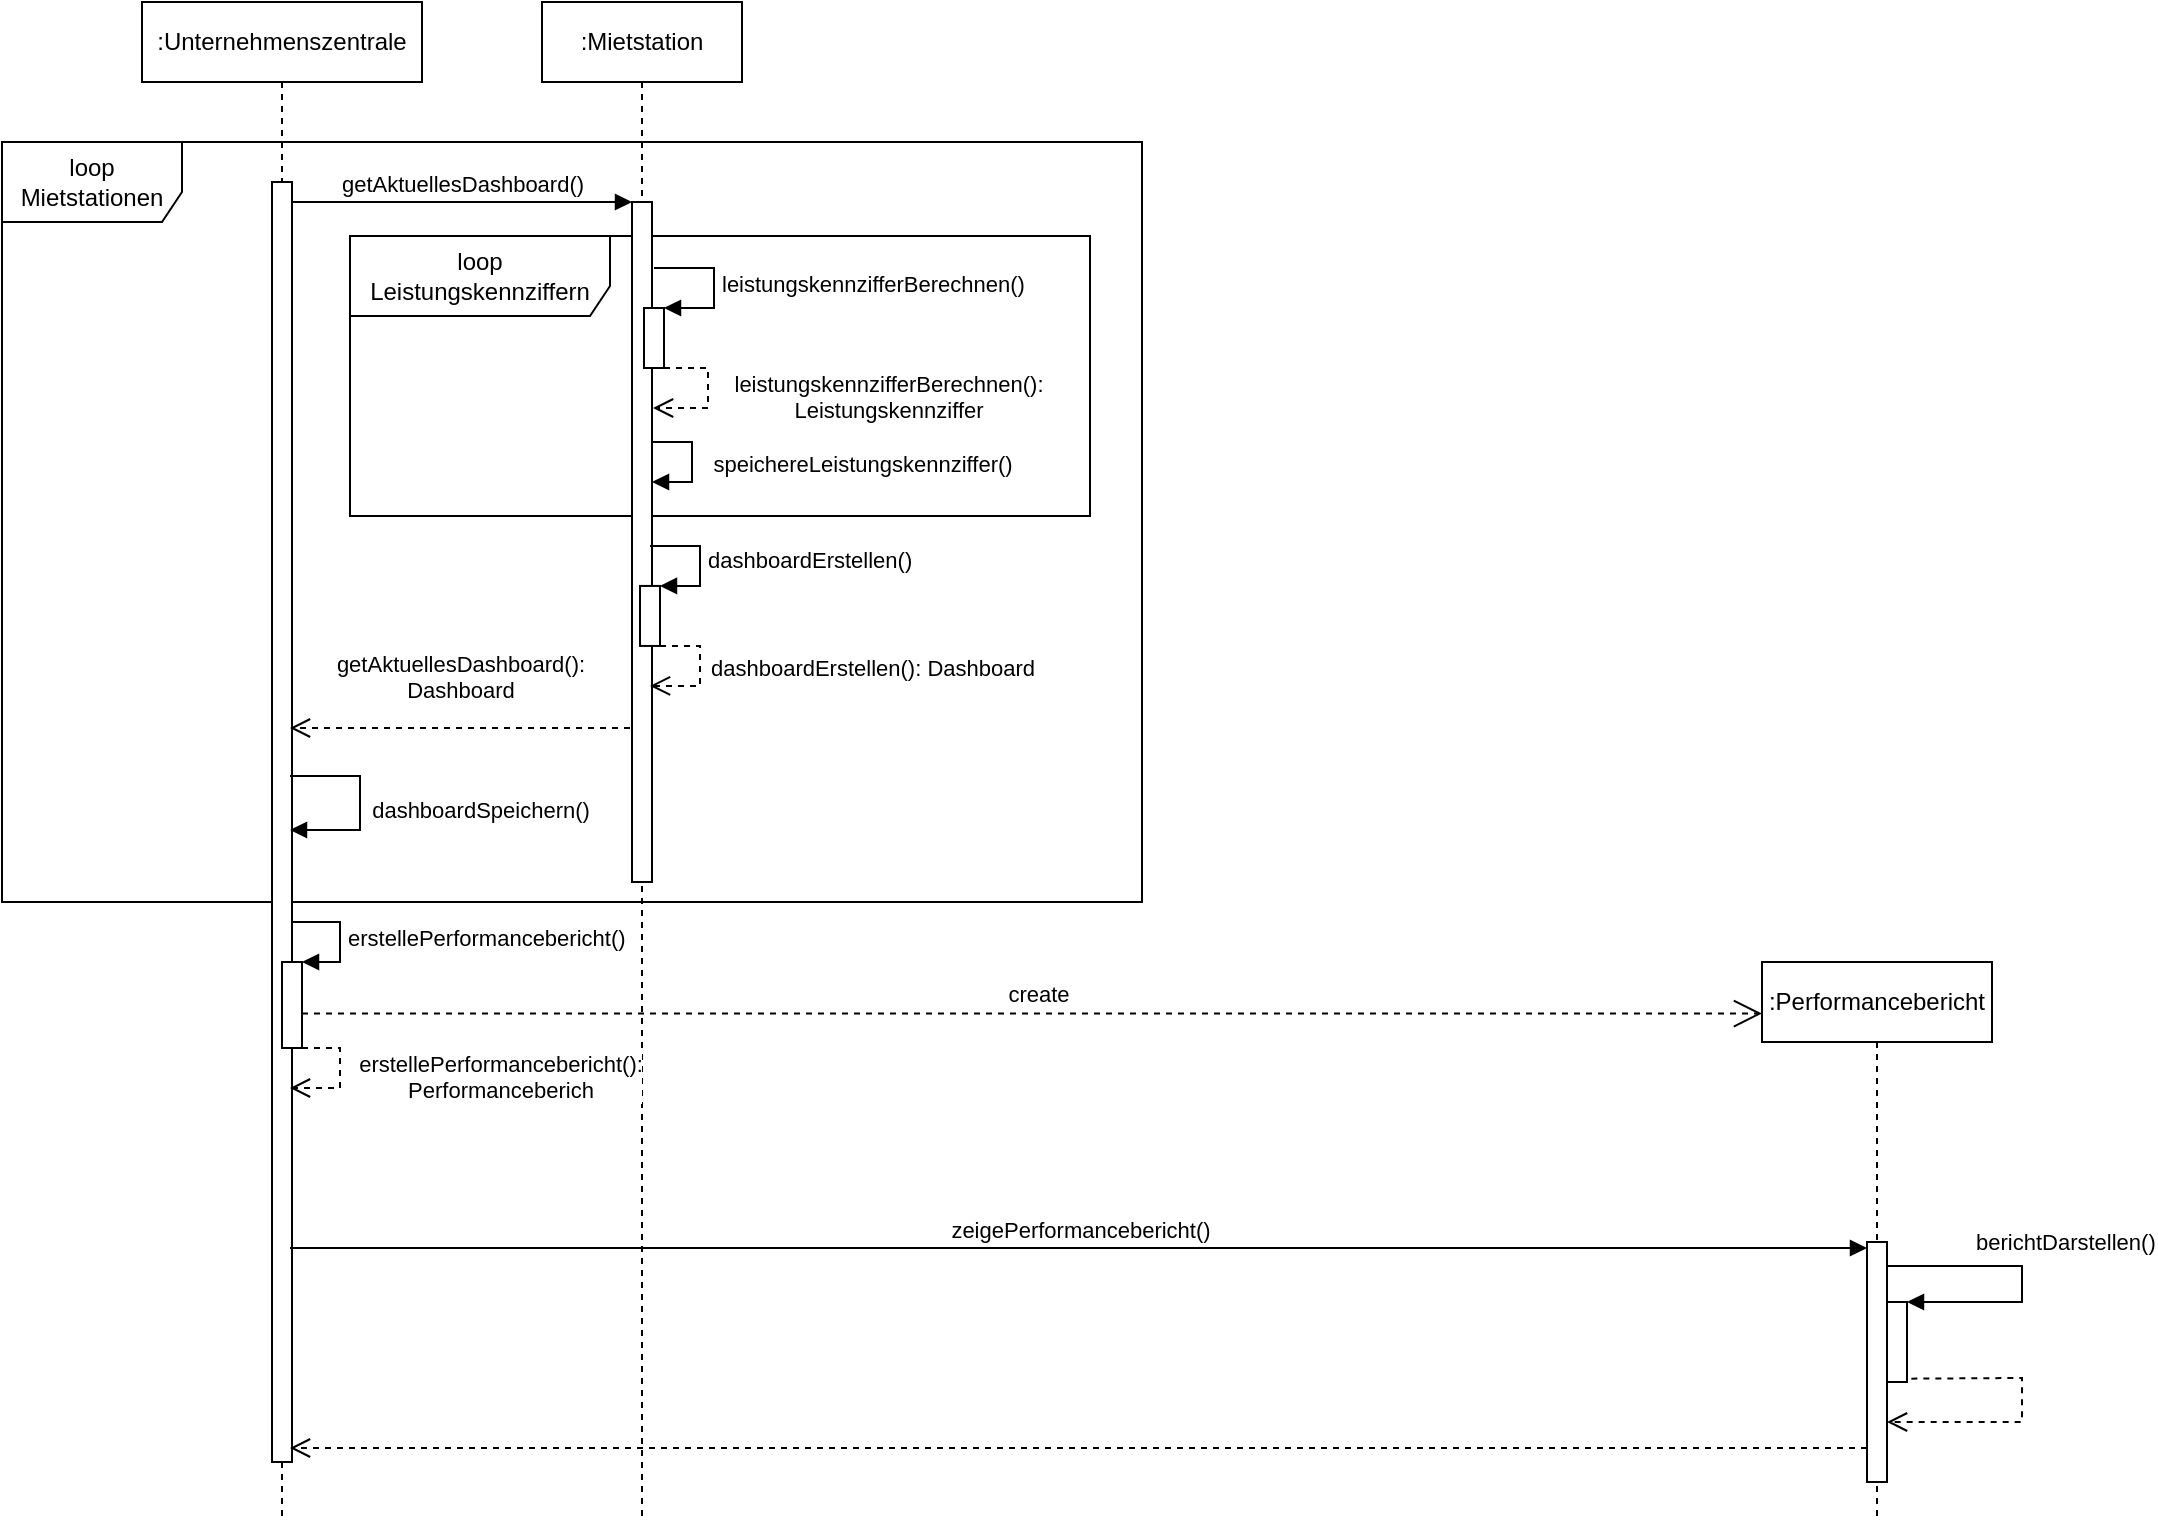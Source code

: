 <mxfile>
    <diagram id="kgpKYQtTHZ0yAKxKKP6v" name="Page-1">
        <mxGraphModel dx="3194" dy="1004" grid="1" gridSize="10" guides="1" tooltips="1" connect="1" arrows="1" fold="1" page="1" pageScale="1" pageWidth="850" pageHeight="1100" math="0" shadow="0">
            <root>
                <mxCell id="0"/>
                <mxCell id="1" parent="0"/>
                <mxCell id="Y5HOJdHNf3isj_nfG3dy-5" value="loop Mietstationen" style="shape=umlFrame;whiteSpace=wrap;html=1;width=90;height=40;" parent="1" vertex="1">
                    <mxGeometry x="-190" y="110" width="570" height="380" as="geometry"/>
                </mxCell>
                <mxCell id="Y5HOJdHNf3isj_nfG3dy-23" value="loop Leistungskennziffern" style="shape=umlFrame;whiteSpace=wrap;html=1;width=130;height=40;" parent="1" vertex="1">
                    <mxGeometry x="-16" y="157" width="370" height="140" as="geometry"/>
                </mxCell>
                <mxCell id="Y5HOJdHNf3isj_nfG3dy-1" value=":Unternehmenszentrale" style="shape=umlLifeline;perimeter=lifelinePerimeter;whiteSpace=wrap;html=1;container=1;collapsible=0;recursiveResize=0;outlineConnect=0;" parent="1" vertex="1">
                    <mxGeometry x="-120" y="40" width="140" height="760" as="geometry"/>
                </mxCell>
                <mxCell id="Y5HOJdHNf3isj_nfG3dy-2" value=":Mietstation" style="shape=umlLifeline;perimeter=lifelinePerimeter;whiteSpace=wrap;html=1;container=1;collapsible=0;recursiveResize=0;outlineConnect=0;" parent="1" vertex="1">
                    <mxGeometry x="80" y="40" width="100" height="760" as="geometry"/>
                </mxCell>
                <mxCell id="Y5HOJdHNf3isj_nfG3dy-4" value=":Performancebericht" style="shape=umlLifeline;perimeter=lifelinePerimeter;whiteSpace=wrap;html=1;container=1;collapsible=0;recursiveResize=0;outlineConnect=0;" parent="1" vertex="1">
                    <mxGeometry x="690" y="520" width="115" height="280" as="geometry"/>
                </mxCell>
                <mxCell id="Y5HOJdHNf3isj_nfG3dy-34" value="" style="html=1;points=[];perimeter=orthogonalPerimeter;" parent="Y5HOJdHNf3isj_nfG3dy-4" vertex="1">
                    <mxGeometry x="52.5" y="140" width="10" height="120" as="geometry"/>
                </mxCell>
                <mxCell id="Y5HOJdHNf3isj_nfG3dy-35" value="" style="html=1;points=[];perimeter=orthogonalPerimeter;" parent="Y5HOJdHNf3isj_nfG3dy-4" vertex="1">
                    <mxGeometry x="62.5" y="170" width="10" height="40" as="geometry"/>
                </mxCell>
                <mxCell id="Y5HOJdHNf3isj_nfG3dy-37" value="" style="html=1;verticalAlign=bottom;endArrow=open;dashed=1;endSize=8;rounded=0;exitX=1.217;exitY=0.958;exitDx=0;exitDy=0;exitPerimeter=0;" parent="Y5HOJdHNf3isj_nfG3dy-4" source="Y5HOJdHNf3isj_nfG3dy-35" target="Y5HOJdHNf3isj_nfG3dy-34" edge="1">
                    <mxGeometry x="-0.011" y="20" relative="1" as="geometry">
                        <mxPoint x="130" y="200" as="sourcePoint"/>
                        <mxPoint x="-1" y="243" as="targetPoint"/>
                        <Array as="points">
                            <mxPoint x="130" y="208"/>
                            <mxPoint x="130" y="230"/>
                        </Array>
                        <mxPoint as="offset"/>
                    </mxGeometry>
                </mxCell>
                <mxCell id="Y5HOJdHNf3isj_nfG3dy-36" value="berichtDarstellen()" style="edgeStyle=orthogonalEdgeStyle;html=1;align=left;spacingLeft=2;endArrow=block;rounded=0;entryX=1;entryY=0;" parent="Y5HOJdHNf3isj_nfG3dy-4" target="Y5HOJdHNf3isj_nfG3dy-35" edge="1" source="Y5HOJdHNf3isj_nfG3dy-34">
                    <mxGeometry x="-0.437" y="12" relative="1" as="geometry">
                        <mxPoint x="66" y="153" as="sourcePoint"/>
                        <Array as="points">
                            <mxPoint x="130" y="152"/>
                            <mxPoint x="130" y="170"/>
                        </Array>
                        <mxPoint as="offset"/>
                    </mxGeometry>
                </mxCell>
                <mxCell id="Y5HOJdHNf3isj_nfG3dy-6" value="" style="html=1;points=[];perimeter=orthogonalPerimeter;" parent="1" vertex="1">
                    <mxGeometry x="-55" y="130" width="10" height="640" as="geometry"/>
                </mxCell>
                <mxCell id="Y5HOJdHNf3isj_nfG3dy-7" value="" style="html=1;points=[];perimeter=orthogonalPerimeter;" parent="1" vertex="1">
                    <mxGeometry x="125" y="140" width="10" height="340" as="geometry"/>
                </mxCell>
                <mxCell id="Y5HOJdHNf3isj_nfG3dy-8" value="getAktuellesDashboard()" style="html=1;verticalAlign=bottom;endArrow=block;rounded=0;" parent="1" source="Y5HOJdHNf3isj_nfG3dy-6" target="Y5HOJdHNf3isj_nfG3dy-7" edge="1">
                    <mxGeometry width="80" relative="1" as="geometry">
                        <mxPoint x="-50" y="131" as="sourcePoint"/>
                        <mxPoint x="300" y="430" as="targetPoint"/>
                        <Array as="points">
                            <mxPoint x="50" y="140"/>
                        </Array>
                    </mxGeometry>
                </mxCell>
                <mxCell id="Y5HOJdHNf3isj_nfG3dy-13" value="" style="html=1;points=[];perimeter=orthogonalPerimeter;" parent="1" vertex="1">
                    <mxGeometry x="129" y="331.97" width="10" height="30" as="geometry"/>
                </mxCell>
                <mxCell id="Y5HOJdHNf3isj_nfG3dy-14" value="dashboardErstellen()" style="edgeStyle=orthogonalEdgeStyle;html=1;align=left;spacingLeft=2;endArrow=block;rounded=0;entryX=1;entryY=0;" parent="1" target="Y5HOJdHNf3isj_nfG3dy-13" edge="1">
                    <mxGeometry relative="1" as="geometry">
                        <mxPoint x="134" y="312.004" as="sourcePoint"/>
                        <Array as="points">
                            <mxPoint x="159" y="311.97"/>
                            <mxPoint x="159" y="331.97"/>
                        </Array>
                    </mxGeometry>
                </mxCell>
                <mxCell id="Y5HOJdHNf3isj_nfG3dy-16" value="dashboardErstellen(): Dashboard" style="html=1;verticalAlign=bottom;endArrow=open;dashed=1;endSize=8;rounded=0;" parent="1" source="Y5HOJdHNf3isj_nfG3dy-13" edge="1">
                    <mxGeometry x="0.231" y="-86" relative="1" as="geometry">
                        <mxPoint x="339" y="351.97" as="sourcePoint"/>
                        <mxPoint x="134" y="381.97" as="targetPoint"/>
                        <Array as="points">
                            <mxPoint x="159" y="361.97"/>
                            <mxPoint x="159" y="381.97"/>
                        </Array>
                        <mxPoint x="86" y="86" as="offset"/>
                    </mxGeometry>
                </mxCell>
                <mxCell id="Y5HOJdHNf3isj_nfG3dy-17" value="" style="html=1;points=[];perimeter=orthogonalPerimeter;" parent="1" vertex="1">
                    <mxGeometry x="131" y="193" width="10" height="30" as="geometry"/>
                </mxCell>
                <mxCell id="Y5HOJdHNf3isj_nfG3dy-18" value="leistungskennzifferBerechnen()" style="edgeStyle=orthogonalEdgeStyle;html=1;align=left;spacingLeft=2;endArrow=block;rounded=0;entryX=1;entryY=0;" parent="1" target="Y5HOJdHNf3isj_nfG3dy-17" edge="1">
                    <mxGeometry relative="1" as="geometry">
                        <mxPoint x="136" y="173" as="sourcePoint"/>
                        <Array as="points">
                            <mxPoint x="166" y="173"/>
                        </Array>
                    </mxGeometry>
                </mxCell>
                <mxCell id="Y5HOJdHNf3isj_nfG3dy-19" value="leistungskennzifferBerechnen(): &lt;br&gt;Leistungskennziffer" style="html=1;verticalAlign=bottom;endArrow=open;dashed=1;endSize=8;rounded=0;" parent="1" source="Y5HOJdHNf3isj_nfG3dy-17" edge="1">
                    <mxGeometry x="0.209" y="91" relative="1" as="geometry">
                        <mxPoint x="233" y="253" as="sourcePoint"/>
                        <mxPoint x="135.5" y="243.0" as="targetPoint"/>
                        <Array as="points">
                            <mxPoint x="163" y="223"/>
                            <mxPoint x="163" y="243"/>
                        </Array>
                        <mxPoint x="90" y="-81" as="offset"/>
                    </mxGeometry>
                </mxCell>
                <mxCell id="Y5HOJdHNf3isj_nfG3dy-24" value="getAktuellesDashboard():&lt;br&gt;Dashboard" style="html=1;verticalAlign=bottom;endArrow=open;dashed=1;endSize=8;rounded=0;" parent="1" edge="1">
                    <mxGeometry y="-10" relative="1" as="geometry">
                        <mxPoint x="124" y="403" as="sourcePoint"/>
                        <mxPoint x="-46" y="403" as="targetPoint"/>
                        <Array as="points">
                            <mxPoint x="39" y="403"/>
                        </Array>
                        <mxPoint as="offset"/>
                    </mxGeometry>
                </mxCell>
                <mxCell id="Y5HOJdHNf3isj_nfG3dy-25" value="dashboardSpeichern()" style="html=1;verticalAlign=bottom;endArrow=block;rounded=0;" parent="1" edge="1">
                    <mxGeometry x="0.258" y="60" width="80" relative="1" as="geometry">
                        <mxPoint x="-46.0" y="427" as="sourcePoint"/>
                        <mxPoint x="-46.0" y="454.0" as="targetPoint"/>
                        <Array as="points">
                            <mxPoint x="-11" y="427"/>
                            <mxPoint x="-11" y="454"/>
                        </Array>
                        <mxPoint as="offset"/>
                    </mxGeometry>
                </mxCell>
                <mxCell id="Y5HOJdHNf3isj_nfG3dy-28" value="" style="html=1;points=[];perimeter=orthogonalPerimeter;" parent="1" vertex="1">
                    <mxGeometry x="-50" y="520" width="10" height="43" as="geometry"/>
                </mxCell>
                <mxCell id="Y5HOJdHNf3isj_nfG3dy-29" value="erstellePerformancebericht()" style="edgeStyle=orthogonalEdgeStyle;html=1;align=left;spacingLeft=2;endArrow=block;rounded=0;entryX=1;entryY=0;" parent="1" target="Y5HOJdHNf3isj_nfG3dy-28" edge="1">
                    <mxGeometry relative="1" as="geometry">
                        <mxPoint x="-45" y="500" as="sourcePoint"/>
                        <Array as="points">
                            <mxPoint x="-21" y="500"/>
                            <mxPoint x="-21" y="520"/>
                        </Array>
                    </mxGeometry>
                </mxCell>
                <mxCell id="Y5HOJdHNf3isj_nfG3dy-30" value="erstellePerformancebericht(): &lt;br&gt;Performanceberich" style="html=1;verticalAlign=bottom;endArrow=open;dashed=1;endSize=8;rounded=0;" parent="1" source="Y5HOJdHNf3isj_nfG3dy-28" edge="1">
                    <mxGeometry x="0.219" y="81" relative="1" as="geometry">
                        <mxPoint x="89" y="583" as="sourcePoint"/>
                        <mxPoint x="-46" y="583" as="targetPoint"/>
                        <Array as="points">
                            <mxPoint x="-21" y="563"/>
                            <mxPoint x="-21" y="583"/>
                        </Array>
                        <mxPoint x="80" y="-71" as="offset"/>
                    </mxGeometry>
                </mxCell>
                <mxCell id="Y5HOJdHNf3isj_nfG3dy-32" value="create" style="endArrow=open;endSize=12;dashed=1;html=1;rounded=0;entryX=0;entryY=0.092;entryDx=0;entryDy=0;entryPerimeter=0;" parent="1" target="Y5HOJdHNf3isj_nfG3dy-4" edge="1" source="Y5HOJdHNf3isj_nfG3dy-28">
                    <mxGeometry x="0.007" y="10" width="160" relative="1" as="geometry">
                        <mxPoint x="-46" y="617.07" as="sourcePoint"/>
                        <mxPoint x="249" y="543" as="targetPoint"/>
                        <mxPoint as="offset"/>
                    </mxGeometry>
                </mxCell>
                <mxCell id="Y5HOJdHNf3isj_nfG3dy-33" value="zeigePerformancebericht()" style="html=1;verticalAlign=bottom;endArrow=block;rounded=0;" parent="1" target="Y5HOJdHNf3isj_nfG3dy-34" edge="1">
                    <mxGeometry width="80" relative="1" as="geometry">
                        <mxPoint x="-46" y="663" as="sourcePoint"/>
                        <mxPoint x="209" y="543" as="targetPoint"/>
                    </mxGeometry>
                </mxCell>
                <mxCell id="Y5HOJdHNf3isj_nfG3dy-38" value="" style="html=1;verticalAlign=bottom;endArrow=open;dashed=1;endSize=8;rounded=0;" parent="1" source="Y5HOJdHNf3isj_nfG3dy-34" edge="1">
                    <mxGeometry x="0.026" y="-40" relative="1" as="geometry">
                        <mxPoint x="419" y="793" as="sourcePoint"/>
                        <mxPoint x="-46" y="763" as="targetPoint"/>
                        <Array as="points">
                            <mxPoint x="349" y="763"/>
                        </Array>
                        <mxPoint as="offset"/>
                    </mxGeometry>
                </mxCell>
                <mxCell id="Y5HOJdHNf3isj_nfG3dy-39" value="speichereLeistungskennziffer()" style="html=1;verticalAlign=bottom;endArrow=block;rounded=0;" parent="1" source="Y5HOJdHNf3isj_nfG3dy-7" target="Y5HOJdHNf3isj_nfG3dy-7" edge="1">
                    <mxGeometry x="0.333" y="-85" width="80" relative="1" as="geometry">
                        <mxPoint x="180" y="300" as="sourcePoint"/>
                        <mxPoint x="260" y="300" as="targetPoint"/>
                        <Array as="points">
                            <mxPoint x="155" y="260"/>
                            <mxPoint x="155" y="280"/>
                        </Array>
                        <mxPoint x="85" y="85" as="offset"/>
                    </mxGeometry>
                </mxCell>
            </root>
        </mxGraphModel>
    </diagram>
</mxfile>